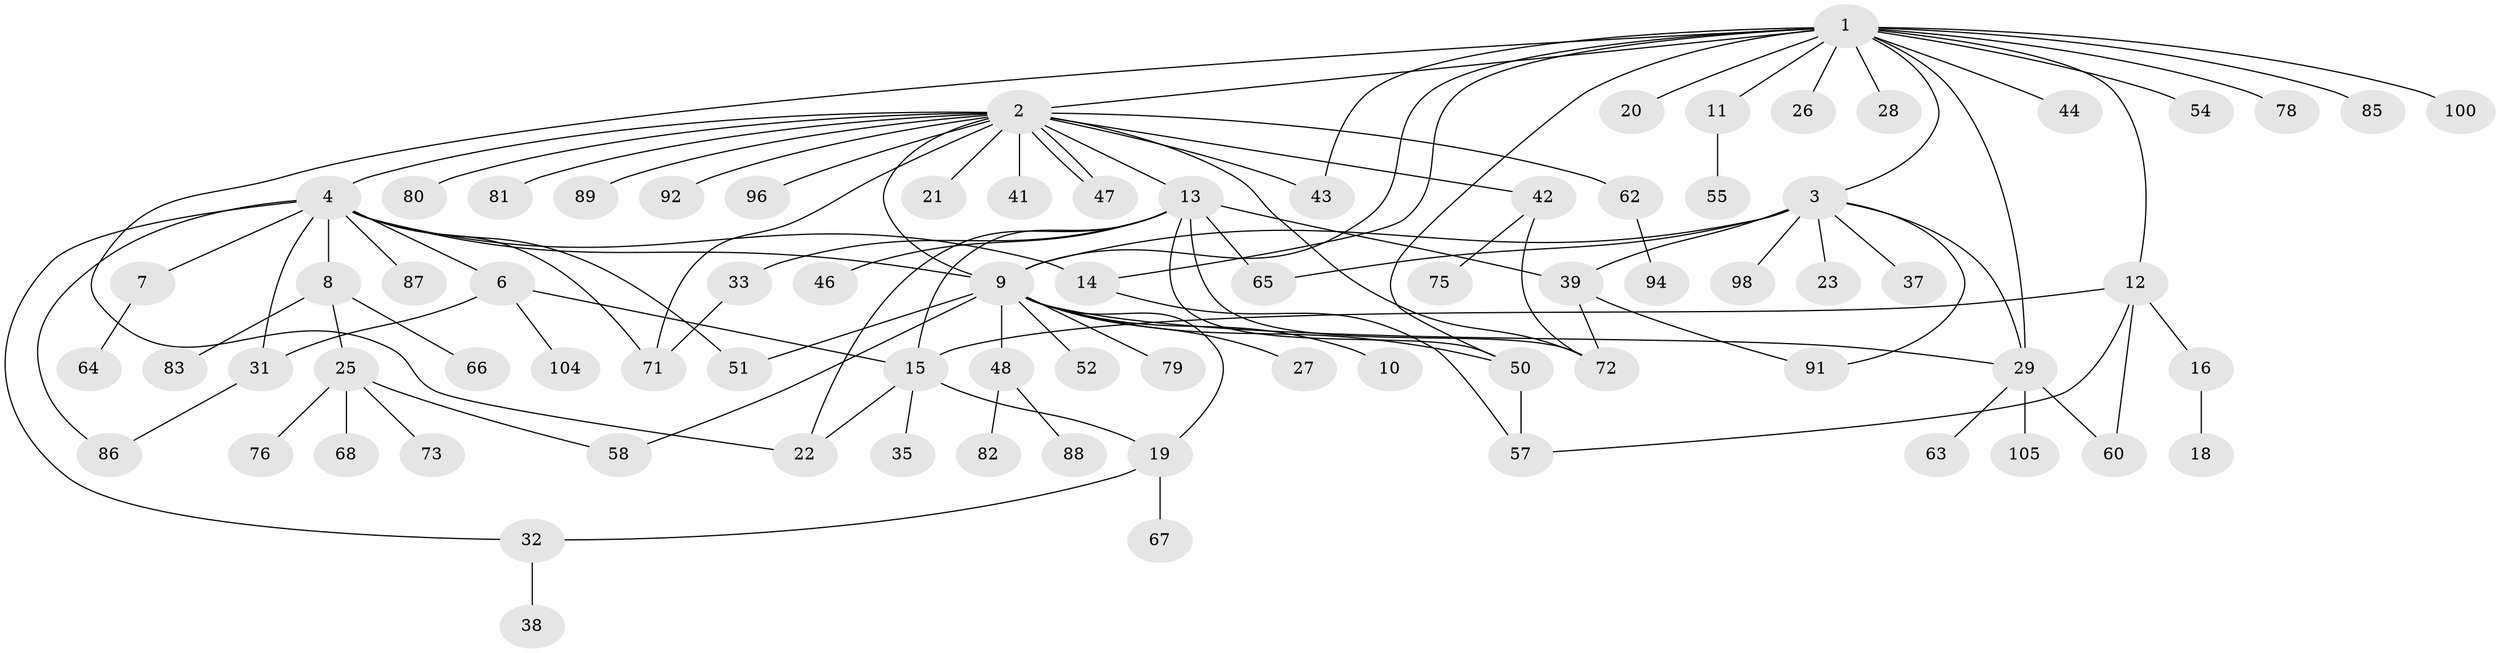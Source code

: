 // original degree distribution, {9: 0.009345794392523364, 19: 0.009345794392523364, 8: 0.009345794392523364, 13: 0.018691588785046728, 17: 0.009345794392523364, 5: 0.04672897196261682, 2: 0.1588785046728972, 3: 0.12149532710280374, 6: 0.018691588785046728, 10: 0.009345794392523364, 7: 0.009345794392523364, 4: 0.056074766355140186, 1: 0.5233644859813084}
// Generated by graph-tools (version 1.1) at 2025/41/03/06/25 10:41:45]
// undirected, 79 vertices, 109 edges
graph export_dot {
graph [start="1"]
  node [color=gray90,style=filled];
  1 [super="+5"];
  2 [super="+24"];
  3 [super="+17"];
  4 [super="+99"];
  6 [super="+70"];
  7;
  8 [super="+45"];
  9 [super="+36"];
  10 [super="+56"];
  11 [super="+97"];
  12;
  13 [super="+30"];
  14 [super="+106"];
  15 [super="+40"];
  16;
  18;
  19 [super="+49"];
  20;
  21 [super="+102"];
  22 [super="+61"];
  23;
  25 [super="+74"];
  26;
  27;
  28;
  29 [super="+34"];
  31 [super="+59"];
  32 [super="+103"];
  33;
  35;
  37;
  38;
  39 [super="+53"];
  41;
  42 [super="+69"];
  43;
  44;
  46;
  47;
  48;
  50 [super="+84"];
  51;
  52;
  54;
  55;
  57 [super="+93"];
  58 [super="+90"];
  60 [super="+101"];
  62 [super="+77"];
  63;
  64;
  65;
  66;
  67;
  68;
  71;
  72;
  73;
  75;
  76;
  78 [super="+95"];
  79;
  80;
  81;
  82;
  83;
  85;
  86;
  87;
  88;
  89;
  91 [super="+107"];
  92;
  94;
  96;
  98;
  100;
  104;
  105;
  1 -- 2 [weight=2];
  1 -- 3;
  1 -- 20;
  1 -- 26;
  1 -- 28;
  1 -- 85;
  1 -- 100;
  1 -- 9;
  1 -- 11;
  1 -- 12;
  1 -- 43;
  1 -- 44;
  1 -- 78;
  1 -- 50;
  1 -- 22;
  1 -- 54;
  1 -- 29 [weight=2];
  1 -- 14;
  2 -- 4;
  2 -- 9;
  2 -- 13;
  2 -- 21;
  2 -- 41;
  2 -- 42;
  2 -- 43;
  2 -- 47;
  2 -- 47;
  2 -- 62;
  2 -- 71;
  2 -- 80;
  2 -- 81;
  2 -- 89;
  2 -- 92;
  2 -- 96;
  2 -- 72;
  3 -- 9;
  3 -- 29;
  3 -- 37;
  3 -- 39 [weight=2];
  3 -- 65;
  3 -- 91;
  3 -- 98;
  3 -- 23;
  4 -- 6;
  4 -- 7;
  4 -- 8;
  4 -- 9;
  4 -- 14;
  4 -- 31;
  4 -- 51;
  4 -- 71;
  4 -- 86;
  4 -- 87;
  4 -- 32;
  6 -- 15;
  6 -- 31;
  6 -- 104;
  7 -- 64;
  8 -- 25;
  8 -- 66;
  8 -- 83;
  9 -- 10;
  9 -- 19;
  9 -- 27;
  9 -- 48;
  9 -- 51;
  9 -- 52;
  9 -- 58;
  9 -- 29;
  9 -- 50;
  9 -- 79;
  11 -- 55;
  12 -- 15 [weight=2];
  12 -- 16;
  12 -- 57;
  12 -- 60;
  13 -- 15;
  13 -- 22;
  13 -- 33;
  13 -- 39;
  13 -- 46;
  13 -- 50;
  13 -- 65;
  13 -- 72;
  14 -- 57;
  15 -- 19;
  15 -- 22;
  15 -- 35;
  16 -- 18;
  19 -- 32;
  19 -- 67;
  25 -- 58;
  25 -- 68;
  25 -- 73;
  25 -- 76;
  29 -- 60;
  29 -- 105;
  29 -- 63;
  31 -- 86;
  32 -- 38;
  33 -- 71;
  39 -- 91;
  39 -- 72;
  42 -- 72;
  42 -- 75;
  48 -- 82;
  48 -- 88;
  50 -- 57;
  62 -- 94;
}
